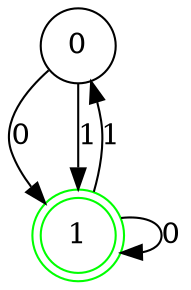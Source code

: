 digraph {
	node [color=black shape=circle]
	0
	node [color=green shape=doublecircle]
	1
	0 -> 1 [label=0]
	0 -> 1 [label=1]
	1 -> 1 [label=0]
	1 -> 0 [label=1]
}
